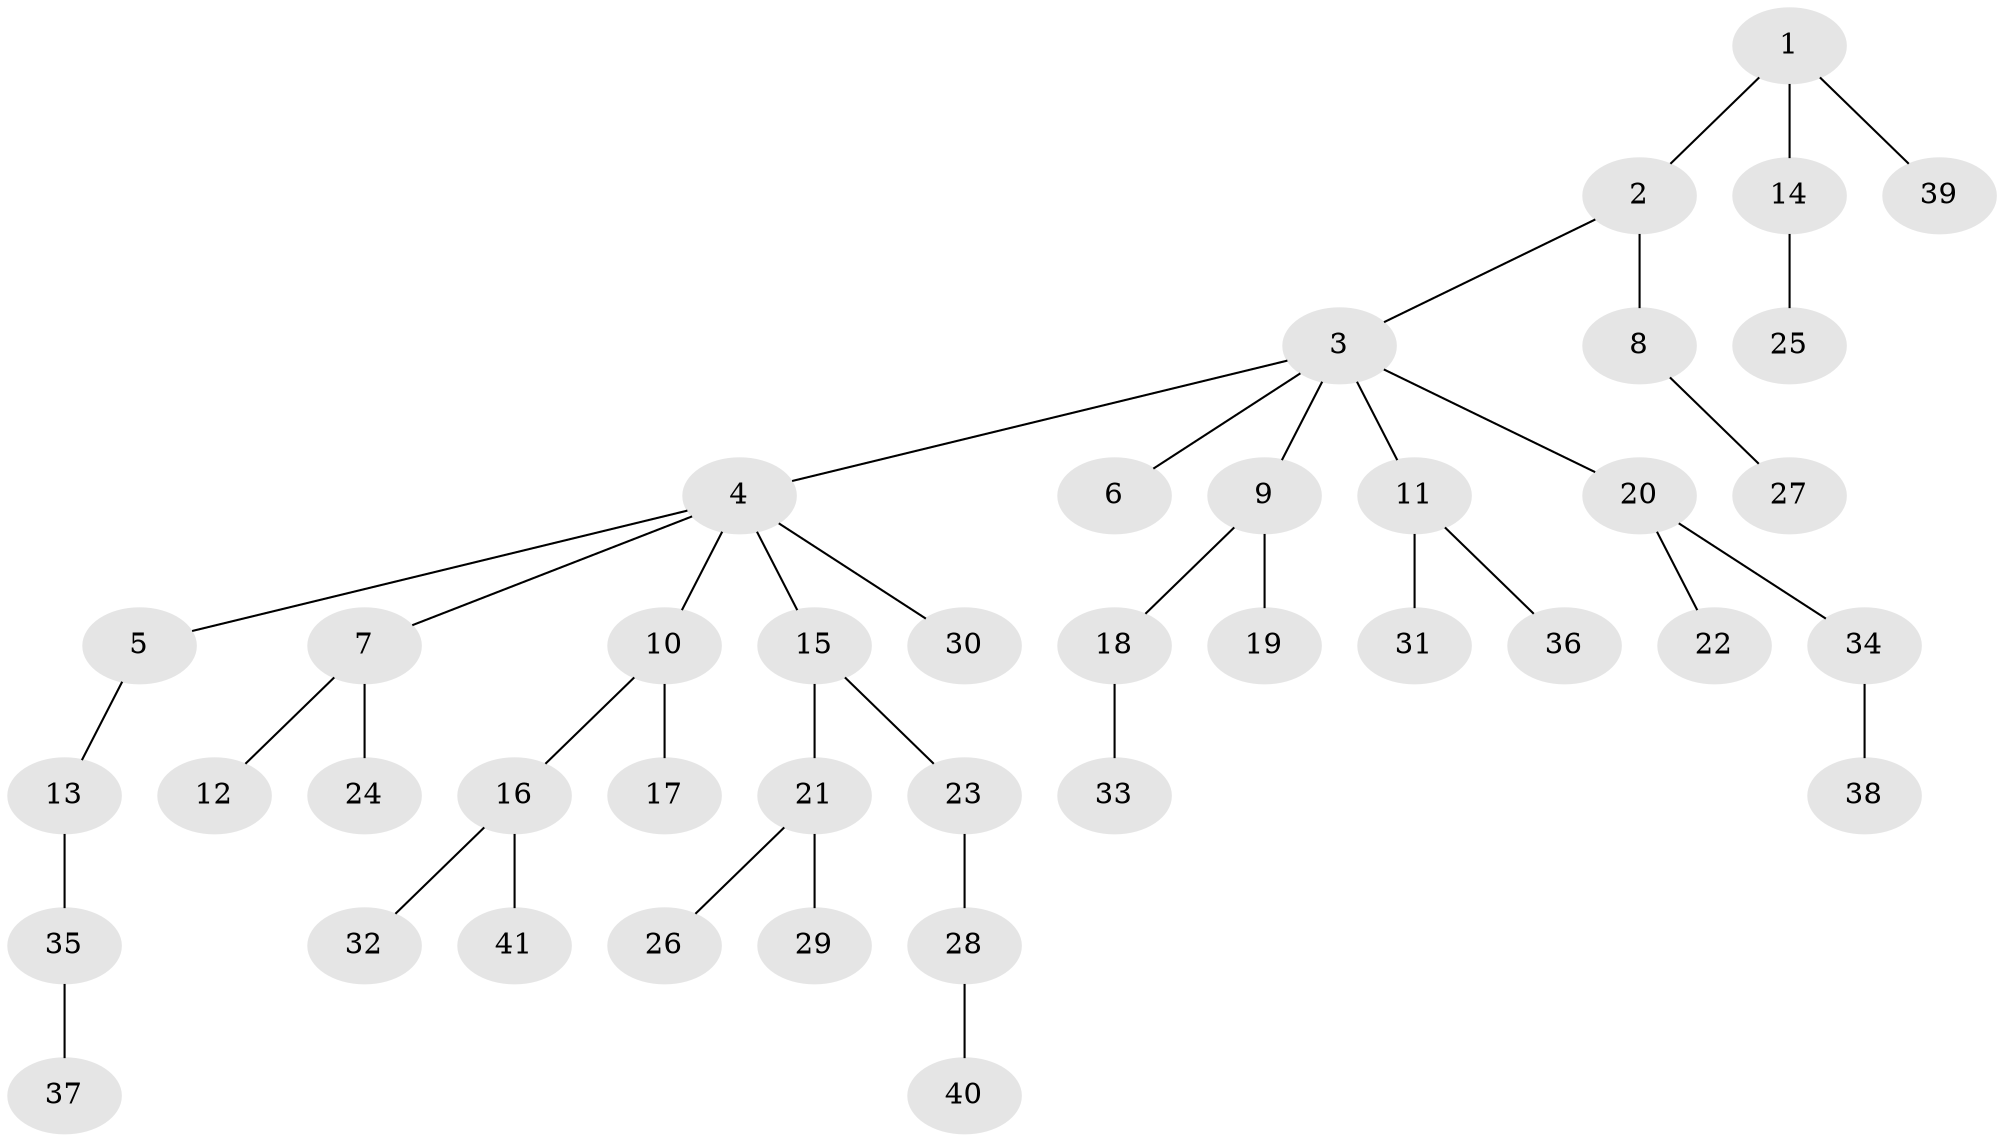// original degree distribution, {3: 0.1724137931034483, 7: 0.017241379310344827, 6: 0.017241379310344827, 2: 0.27586206896551724, 1: 0.46551724137931033, 4: 0.05172413793103448}
// Generated by graph-tools (version 1.1) at 2025/51/03/04/25 22:51:33]
// undirected, 41 vertices, 40 edges
graph export_dot {
  node [color=gray90,style=filled];
  1;
  2;
  3;
  4;
  5;
  6;
  7;
  8;
  9;
  10;
  11;
  12;
  13;
  14;
  15;
  16;
  17;
  18;
  19;
  20;
  21;
  22;
  23;
  24;
  25;
  26;
  27;
  28;
  29;
  30;
  31;
  32;
  33;
  34;
  35;
  36;
  37;
  38;
  39;
  40;
  41;
  1 -- 2 [weight=1.0];
  1 -- 14 [weight=1.0];
  1 -- 39 [weight=1.0];
  2 -- 3 [weight=1.0];
  2 -- 8 [weight=1.0];
  3 -- 4 [weight=1.0];
  3 -- 6 [weight=1.0];
  3 -- 9 [weight=1.0];
  3 -- 11 [weight=1.0];
  3 -- 20 [weight=1.0];
  4 -- 5 [weight=1.0];
  4 -- 7 [weight=1.0];
  4 -- 10 [weight=1.0];
  4 -- 15 [weight=1.0];
  4 -- 30 [weight=1.0];
  5 -- 13 [weight=1.0];
  7 -- 12 [weight=1.0];
  7 -- 24 [weight=1.0];
  8 -- 27 [weight=1.0];
  9 -- 18 [weight=1.0];
  9 -- 19 [weight=1.0];
  10 -- 16 [weight=1.0];
  10 -- 17 [weight=1.0];
  11 -- 31 [weight=1.0];
  11 -- 36 [weight=1.0];
  13 -- 35 [weight=1.0];
  14 -- 25 [weight=1.0];
  15 -- 21 [weight=1.0];
  15 -- 23 [weight=1.0];
  16 -- 32 [weight=1.0];
  16 -- 41 [weight=1.0];
  18 -- 33 [weight=1.0];
  20 -- 22 [weight=1.0];
  20 -- 34 [weight=1.0];
  21 -- 26 [weight=1.0];
  21 -- 29 [weight=1.0];
  23 -- 28 [weight=1.0];
  28 -- 40 [weight=1.0];
  34 -- 38 [weight=1.0];
  35 -- 37 [weight=1.0];
}
